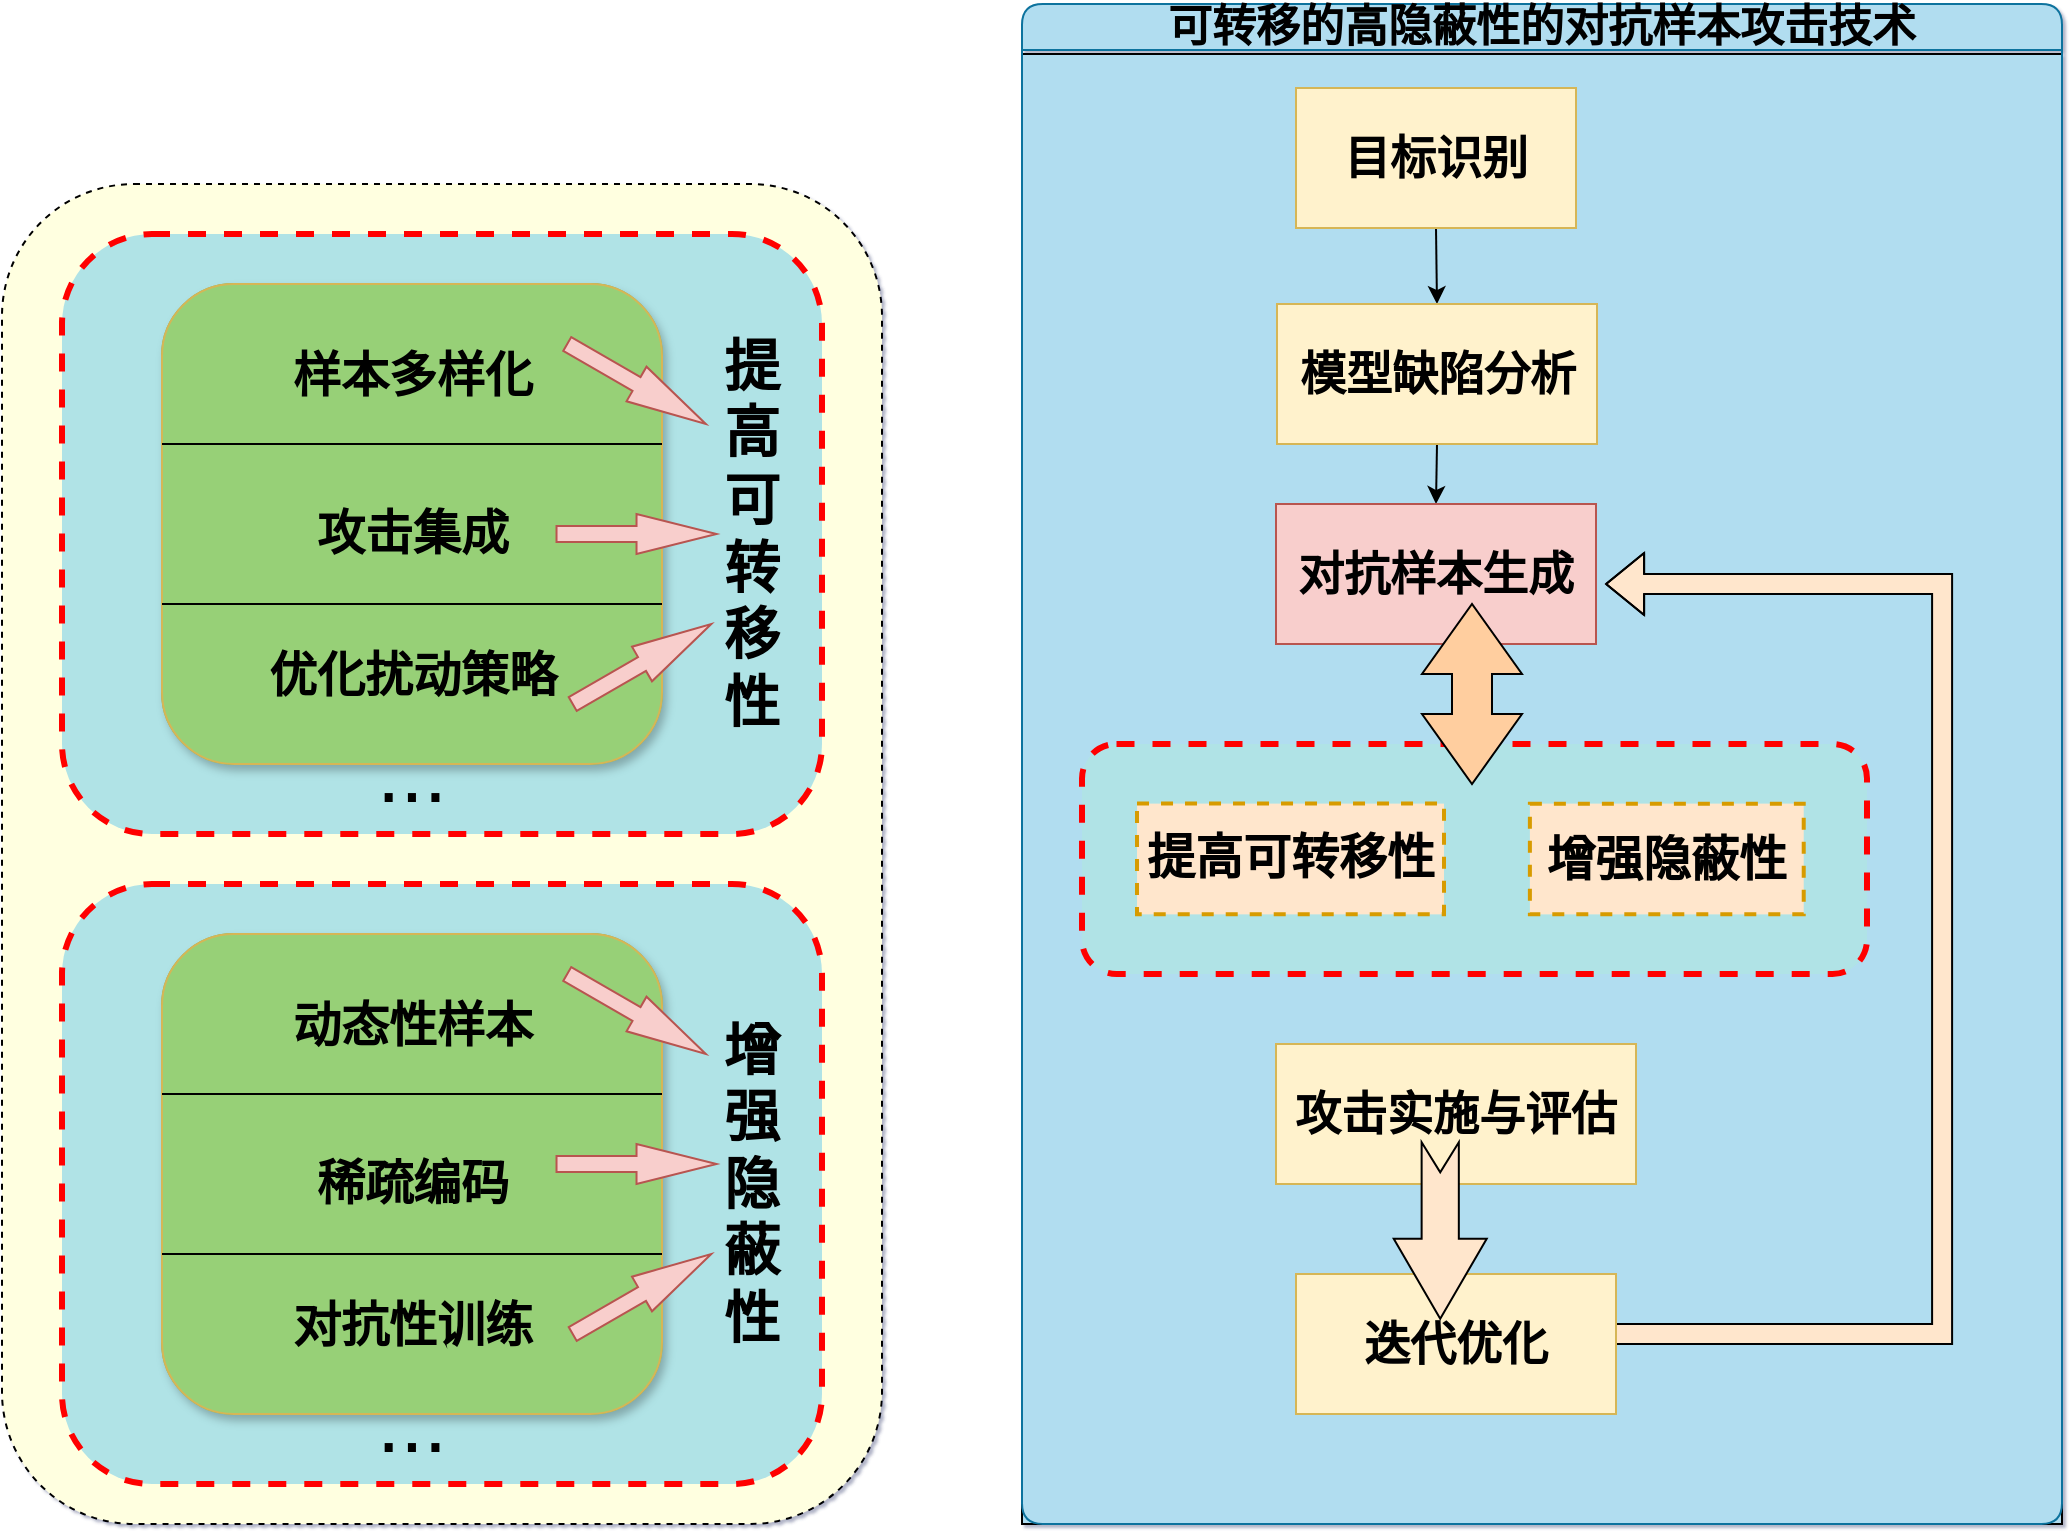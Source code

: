 <mxfile version="24.8.0">
  <diagram name="第 1 页" id="HA4UVDwD3Zuw-qyTp5fs">
    <mxGraphModel dx="2115" dy="1901" grid="1" gridSize="10" guides="1" tooltips="1" connect="1" arrows="1" fold="1" page="1" pageScale="1" pageWidth="827" pageHeight="1169" background="#FFFFFF" math="0" shadow="1">
      <root>
        <mxCell id="0" />
        <mxCell id="1" parent="0" />
        <mxCell id="avuRpU4u4uQsAYTOEr3t-49" value="" style="rounded=0;whiteSpace=wrap;html=1;fillColor=#B1DDF0;" parent="1" vertex="1">
          <mxGeometry x="200" y="-575" width="520" height="735" as="geometry" />
        </mxCell>
        <mxCell id="MQWxd4llmsT6GIJLcgqH-2" value="&lt;font style=&quot;font-size: 22px;&quot;&gt;可转移的高隐蔽性的对抗样本攻击技术&lt;/font&gt;" style="swimlane;whiteSpace=wrap;html=1;movable=1;resizable=1;rotatable=1;deletable=1;editable=1;locked=0;connectable=1;fillColor=#B1DDF0;strokeColor=#10739e;swimlaneFillColor=none;rounded=1;labelBackgroundColor=none;" parent="1" vertex="1">
          <mxGeometry x="200" y="-600" width="520" height="760" as="geometry" />
        </mxCell>
        <mxCell id="avuRpU4u4uQsAYTOEr3t-48" value="" style="group;movable=1;resizable=1;rotatable=1;deletable=1;editable=1;locked=0;connectable=1;" parent="MQWxd4llmsT6GIJLcgqH-2" vertex="1" connectable="0">
          <mxGeometry x="122.5" y="105" width="355.5" height="590" as="geometry" />
        </mxCell>
        <mxCell id="MQWxd4llmsT6GIJLcgqH-11" style="edgeStyle=orthogonalEdgeStyle;rounded=0;orthogonalLoop=1;jettySize=auto;html=1;exitX=0.5;exitY=1;exitDx=0;exitDy=0;entryX=0.5;entryY=0;entryDx=0;entryDy=0;movable=1;resizable=1;rotatable=1;deletable=1;editable=1;locked=0;connectable=1;" parent="avuRpU4u4uQsAYTOEr3t-48" source="MQWxd4llmsT6GIJLcgqH-4" target="MQWxd4llmsT6GIJLcgqH-5" edge="1">
          <mxGeometry relative="1" as="geometry" />
        </mxCell>
        <mxCell id="MQWxd4llmsT6GIJLcgqH-4" value="&lt;b&gt;&lt;font style=&quot;font-size: 23px;&quot;&gt;目标识别&lt;/font&gt;&lt;/b&gt;" style="rounded=0;whiteSpace=wrap;html=1;fillColor=#fff2cc;strokeColor=#d6b656;movable=1;resizable=1;rotatable=1;deletable=1;editable=1;locked=0;connectable=1;" parent="avuRpU4u4uQsAYTOEr3t-48" vertex="1">
          <mxGeometry x="14.5" y="-63" width="140" height="70" as="geometry" />
        </mxCell>
        <mxCell id="MQWxd4llmsT6GIJLcgqH-12" style="edgeStyle=orthogonalEdgeStyle;rounded=0;orthogonalLoop=1;jettySize=auto;html=1;exitX=0.5;exitY=1;exitDx=0;exitDy=0;entryX=0.5;entryY=0;entryDx=0;entryDy=0;movable=1;resizable=1;rotatable=1;deletable=1;editable=1;locked=0;connectable=1;" parent="avuRpU4u4uQsAYTOEr3t-48" source="MQWxd4llmsT6GIJLcgqH-5" target="MQWxd4llmsT6GIJLcgqH-6" edge="1">
          <mxGeometry relative="1" as="geometry" />
        </mxCell>
        <mxCell id="MQWxd4llmsT6GIJLcgqH-5" value="&lt;span style=&quot;font-size: 23px;&quot;&gt;&lt;b&gt;模型缺陷分析&lt;/b&gt;&lt;/span&gt;" style="rounded=0;whiteSpace=wrap;html=1;fillColor=#fff2cc;strokeColor=#d6b656;movable=1;resizable=1;rotatable=1;deletable=1;editable=1;locked=0;connectable=1;" parent="avuRpU4u4uQsAYTOEr3t-48" vertex="1">
          <mxGeometry x="5" y="45" width="160" height="70" as="geometry" />
        </mxCell>
        <mxCell id="MQWxd4llmsT6GIJLcgqH-6" value="&lt;span style=&quot;font-size: 23px;&quot;&gt;&lt;b&gt;对抗样本生成&lt;/b&gt;&lt;/span&gt;" style="rounded=0;whiteSpace=wrap;html=1;fillColor=#f8cecc;strokeColor=#b85450;movable=1;resizable=1;rotatable=1;deletable=1;editable=1;locked=0;connectable=1;" parent="avuRpU4u4uQsAYTOEr3t-48" vertex="1">
          <mxGeometry x="4.5" y="145" width="160" height="70" as="geometry" />
        </mxCell>
        <mxCell id="MQWxd4llmsT6GIJLcgqH-9" value="&lt;span style=&quot;font-size: 23px;&quot;&gt;&lt;b&gt;攻击实施与评估&lt;/b&gt;&lt;/span&gt;" style="rounded=0;whiteSpace=wrap;html=1;fillColor=#fff2cc;strokeColor=#d6b656;movable=1;resizable=1;rotatable=1;deletable=1;editable=1;locked=0;connectable=1;" parent="avuRpU4u4uQsAYTOEr3t-48" vertex="1">
          <mxGeometry x="4.5" y="415" width="180" height="70" as="geometry" />
        </mxCell>
        <mxCell id="MQWxd4llmsT6GIJLcgqH-23" style="edgeStyle=orthogonalEdgeStyle;rounded=0;orthogonalLoop=1;jettySize=auto;html=1;shape=flexArrow;fillColor=#FFE6CC;movable=1;resizable=1;rotatable=1;deletable=1;editable=1;locked=0;connectable=1;" parent="avuRpU4u4uQsAYTOEr3t-48" edge="1">
          <mxGeometry relative="1" as="geometry">
            <Array as="points">
              <mxPoint x="337.55" y="560" />
              <mxPoint x="337.55" y="185" />
              <mxPoint x="146.55" y="185" />
            </Array>
            <mxPoint x="169.05" y="185" as="targetPoint" />
            <mxPoint x="159.05" y="560" as="sourcePoint" />
          </mxGeometry>
        </mxCell>
        <mxCell id="MQWxd4llmsT6GIJLcgqH-10" value="&lt;span style=&quot;font-size: 23px;&quot;&gt;&lt;b&gt;迭代优化&lt;/b&gt;&lt;/span&gt;" style="rounded=0;whiteSpace=wrap;html=1;fillColor=#fff2cc;strokeColor=#d6b656;movable=1;resizable=1;rotatable=1;deletable=1;editable=1;locked=0;connectable=1;" parent="avuRpU4u4uQsAYTOEr3t-48" vertex="1">
          <mxGeometry x="14.5" y="530" width="160" height="70" as="geometry" />
        </mxCell>
        <mxCell id="eit7i80TBagA0Y27QY0m-10" value="" style="html=1;shadow=0;dashed=0;align=center;verticalAlign=middle;shape=mxgraph.arrows2.arrow;dy=0.6;dx=40;notch=15;rotation=90;fillColor=#FFE6CC;movable=1;resizable=1;rotatable=1;deletable=1;editable=1;locked=0;connectable=1;" parent="avuRpU4u4uQsAYTOEr3t-48" vertex="1">
          <mxGeometry x="42.49" y="485" width="88.25" height="46.5" as="geometry" />
        </mxCell>
        <mxCell id="eit7i80TBagA0Y27QY0m-4" value="" style="rounded=1;whiteSpace=wrap;html=1;fillColor=#FFFFE0;dashed=1;strokeWidth=1;strokeColor=default;perimeterSpacing=0;movable=1;resizable=1;rotatable=1;deletable=1;editable=1;locked=0;connectable=1;" parent="1" vertex="1">
          <mxGeometry x="-310" y="-510" width="440" height="670" as="geometry" />
        </mxCell>
        <mxCell id="MQWxd4llmsT6GIJLcgqH-7" value="" style="rounded=1;whiteSpace=wrap;html=1;fillColor=#b0e3e6;strokeColor=#FF0000;movable=1;resizable=1;rotatable=1;deletable=1;editable=1;locked=0;connectable=1;dashed=1;strokeWidth=3;" parent="1" vertex="1">
          <mxGeometry x="-280" y="-485" width="380" height="300" as="geometry" />
        </mxCell>
        <mxCell id="avuRpU4u4uQsAYTOEr3t-28" value="&lt;font style=&quot;font-size: 42px;&quot;&gt;...&lt;/font&gt;" style="text;html=1;align=center;verticalAlign=middle;whiteSpace=wrap;rounded=0;movable=1;resizable=1;rotatable=1;deletable=1;editable=1;locked=0;connectable=1;" parent="1" vertex="1">
          <mxGeometry x="-135" y="-230" width="60" height="30" as="geometry" />
        </mxCell>
        <mxCell id="avuRpU4u4uQsAYTOEr3t-31" value="&lt;b style=&quot;&quot;&gt;&lt;font style=&quot;font-size: 28px;&quot;&gt;提高可转移性&lt;/font&gt;&lt;/b&gt;" style="text;html=1;align=center;verticalAlign=middle;whiteSpace=wrap;rounded=0;movable=1;resizable=1;rotatable=1;deletable=1;editable=1;locked=0;connectable=1;" parent="1" vertex="1">
          <mxGeometry x="50" y="-450" width="30" height="230" as="geometry" />
        </mxCell>
        <mxCell id="avuRpU4u4uQsAYTOEr3t-13" value="" style="group;movable=1;resizable=1;rotatable=1;deletable=1;editable=1;locked=0;connectable=1;fillColor=#d5e8d4;strokeColor=#82b366;rounded=1;shadow=1;" parent="1" vertex="1" connectable="0">
          <mxGeometry x="-230" y="-460" width="250" height="240" as="geometry" />
        </mxCell>
        <mxCell id="avuRpU4u4uQsAYTOEr3t-14" value="" style="rounded=1;whiteSpace=wrap;html=1;fillColor=#97D077;strokeColor=#d6b656;movable=1;resizable=1;rotatable=1;deletable=1;editable=1;locked=0;connectable=1;" parent="avuRpU4u4uQsAYTOEr3t-13" vertex="1">
          <mxGeometry width="250.0" height="240" as="geometry" />
        </mxCell>
        <mxCell id="avuRpU4u4uQsAYTOEr3t-15" value="&lt;span style=&quot;font-size: 24px;&quot;&gt;&lt;b&gt;样本多样化&lt;/b&gt;&lt;/span&gt;" style="text;html=1;align=center;verticalAlign=middle;whiteSpace=wrap;rounded=0;movable=1;resizable=1;rotatable=1;deletable=1;editable=1;locked=0;connectable=1;" parent="avuRpU4u4uQsAYTOEr3t-13" vertex="1">
          <mxGeometry x="32.738" y="19.996" width="184.524" height="51.429" as="geometry" />
        </mxCell>
        <mxCell id="avuRpU4u4uQsAYTOEr3t-16" value="&lt;b&gt;&lt;font style=&quot;font-size: 24px;&quot;&gt;优化扰动策略&lt;/font&gt;&lt;/b&gt;" style="text;html=1;align=center;verticalAlign=middle;whiteSpace=wrap;rounded=0;movable=1;resizable=1;rotatable=1;deletable=1;editable=1;locked=0;connectable=1;" parent="avuRpU4u4uQsAYTOEr3t-13" vertex="1">
          <mxGeometry x="32.738" y="169.996" width="184.524" height="51.429" as="geometry" />
        </mxCell>
        <mxCell id="avuRpU4u4uQsAYTOEr3t-17" style="rounded=0;orthogonalLoop=1;jettySize=auto;html=1;exitX=0;exitY=0.75;exitDx=0;exitDy=0;entryX=1;entryY=0.75;entryDx=0;entryDy=0;endArrow=none;endFill=0;movable=1;resizable=1;rotatable=1;deletable=1;editable=1;locked=0;connectable=1;" parent="avuRpU4u4uQsAYTOEr3t-13" edge="1">
          <mxGeometry relative="1" as="geometry">
            <mxPoint y="160" as="sourcePoint" />
            <mxPoint x="250.0" y="160" as="targetPoint" />
          </mxGeometry>
        </mxCell>
        <mxCell id="avuRpU4u4uQsAYTOEr3t-18" style="rounded=0;orthogonalLoop=1;jettySize=auto;html=1;exitX=0;exitY=0.25;exitDx=0;exitDy=0;entryX=1;entryY=0.25;entryDx=0;entryDy=0;endArrow=none;endFill=0;movable=1;resizable=1;rotatable=1;deletable=1;editable=1;locked=0;connectable=1;" parent="avuRpU4u4uQsAYTOEr3t-13" edge="1">
          <mxGeometry relative="1" as="geometry">
            <mxPoint y="80.0" as="sourcePoint" />
            <mxPoint x="250.0" y="80.0" as="targetPoint" />
          </mxGeometry>
        </mxCell>
        <mxCell id="avuRpU4u4uQsAYTOEr3t-19" value="&lt;b&gt;&lt;font style=&quot;font-size: 24px;&quot;&gt;攻击集成&lt;/font&gt;&lt;/b&gt;" style="text;html=1;align=center;verticalAlign=middle;whiteSpace=wrap;rounded=0;movable=1;resizable=1;rotatable=1;deletable=1;editable=1;locked=0;connectable=1;" parent="avuRpU4u4uQsAYTOEr3t-13" vertex="1">
          <mxGeometry x="32.738" y="110.0" width="184.524" height="30" as="geometry" />
        </mxCell>
        <mxCell id="cStiTa7sKsKJk0D98hzE-12" value="" style="html=1;shadow=0;dashed=0;align=center;verticalAlign=middle;shape=mxgraph.arrows2.arrow;dy=0.6;dx=40;direction=north;notch=0;fillColor=#f8cecc;strokeColor=#b85450;rotation=120;" vertex="1" parent="avuRpU4u4uQsAYTOEr3t-13">
          <mxGeometry x="227.26" y="10" width="20" height="80" as="geometry" />
        </mxCell>
        <mxCell id="cStiTa7sKsKJk0D98hzE-17" value="" style="html=1;shadow=0;dashed=0;align=center;verticalAlign=middle;shape=mxgraph.arrows2.arrow;dy=0.6;dx=40;direction=north;notch=0;fillColor=#f8cecc;strokeColor=#b85450;rotation=90;" vertex="1" parent="avuRpU4u4uQsAYTOEr3t-13">
          <mxGeometry x="227.26" y="85" width="20" height="80" as="geometry" />
        </mxCell>
        <mxCell id="avuRpU4u4uQsAYTOEr3t-32" value="" style="rounded=1;whiteSpace=wrap;html=1;fillColor=#b0e3e6;strokeColor=#FF0000;movable=1;resizable=1;rotatable=1;deletable=1;editable=1;locked=0;connectable=1;dashed=1;strokeWidth=3;" parent="1" vertex="1">
          <mxGeometry x="-280" y="-160" width="380" height="300" as="geometry" />
        </mxCell>
        <mxCell id="avuRpU4u4uQsAYTOEr3t-33" value="&lt;font style=&quot;font-size: 42px;&quot;&gt;...&lt;/font&gt;" style="text;html=1;align=center;verticalAlign=middle;whiteSpace=wrap;rounded=0;movable=1;resizable=1;rotatable=1;deletable=1;editable=1;locked=0;connectable=1;" parent="1" vertex="1">
          <mxGeometry x="-135" y="95" width="60" height="30" as="geometry" />
        </mxCell>
        <mxCell id="avuRpU4u4uQsAYTOEr3t-34" value="&lt;b style=&quot;&quot;&gt;&lt;font style=&quot;font-size: 28px;&quot;&gt;增强隐蔽性&lt;/font&gt;&lt;/b&gt;" style="text;html=1;align=center;verticalAlign=middle;whiteSpace=wrap;rounded=0;movable=1;resizable=1;rotatable=1;deletable=1;editable=1;locked=0;connectable=1;" parent="1" vertex="1">
          <mxGeometry x="50" y="-125" width="30" height="230" as="geometry" />
        </mxCell>
        <mxCell id="avuRpU4u4uQsAYTOEr3t-35" value="" style="group;movable=1;resizable=1;rotatable=1;deletable=1;editable=1;locked=0;connectable=1;fillColor=#d5e8d4;strokeColor=#82b366;rounded=1;shadow=1;" parent="1" vertex="1" connectable="0">
          <mxGeometry x="-230" y="-135" width="250" height="240" as="geometry" />
        </mxCell>
        <mxCell id="avuRpU4u4uQsAYTOEr3t-36" value="" style="rounded=1;whiteSpace=wrap;html=1;fillColor=#97D077;strokeColor=#d6b656;movable=1;resizable=1;rotatable=1;deletable=1;editable=1;locked=0;connectable=1;" parent="avuRpU4u4uQsAYTOEr3t-35" vertex="1">
          <mxGeometry width="250.0" height="240" as="geometry" />
        </mxCell>
        <mxCell id="avuRpU4u4uQsAYTOEr3t-38" value="&lt;b&gt;&lt;font style=&quot;font-size: 24px;&quot;&gt;对抗性训练&lt;/font&gt;&lt;/b&gt;" style="text;html=1;align=center;verticalAlign=middle;whiteSpace=wrap;rounded=0;movable=1;resizable=1;rotatable=1;deletable=1;editable=1;locked=0;connectable=1;" parent="avuRpU4u4uQsAYTOEr3t-35" vertex="1">
          <mxGeometry x="32.738" y="169.996" width="184.524" height="51.429" as="geometry" />
        </mxCell>
        <mxCell id="avuRpU4u4uQsAYTOEr3t-39" style="rounded=0;orthogonalLoop=1;jettySize=auto;html=1;exitX=0;exitY=0.75;exitDx=0;exitDy=0;entryX=1;entryY=0.75;entryDx=0;entryDy=0;endArrow=none;endFill=0;movable=1;resizable=1;rotatable=1;deletable=1;editable=1;locked=0;connectable=1;" parent="avuRpU4u4uQsAYTOEr3t-35" edge="1">
          <mxGeometry relative="1" as="geometry">
            <mxPoint y="160" as="sourcePoint" />
            <mxPoint x="250.0" y="160" as="targetPoint" />
          </mxGeometry>
        </mxCell>
        <mxCell id="avuRpU4u4uQsAYTOEr3t-40" style="rounded=0;orthogonalLoop=1;jettySize=auto;html=1;exitX=0;exitY=0.25;exitDx=0;exitDy=0;entryX=1;entryY=0.25;entryDx=0;entryDy=0;endArrow=none;endFill=0;movable=1;resizable=1;rotatable=1;deletable=1;editable=1;locked=0;connectable=1;" parent="avuRpU4u4uQsAYTOEr3t-35" edge="1">
          <mxGeometry relative="1" as="geometry">
            <mxPoint y="80.0" as="sourcePoint" />
            <mxPoint x="250.0" y="80.0" as="targetPoint" />
          </mxGeometry>
        </mxCell>
        <mxCell id="avuRpU4u4uQsAYTOEr3t-41" value="&lt;b&gt;&lt;font style=&quot;font-size: 24px;&quot;&gt;稀疏编码&lt;/font&gt;&lt;/b&gt;" style="text;html=1;align=center;verticalAlign=middle;whiteSpace=wrap;rounded=0;movable=1;resizable=1;rotatable=1;deletable=1;editable=1;locked=0;connectable=1;" parent="avuRpU4u4uQsAYTOEr3t-35" vertex="1">
          <mxGeometry x="32.738" y="110.0" width="184.524" height="30" as="geometry" />
        </mxCell>
        <mxCell id="avuRpU4u4uQsAYTOEr3t-37" value="&lt;span style=&quot;font-size: 24px;&quot;&gt;&lt;b&gt;动态性样本&lt;/b&gt;&lt;/span&gt;" style="text;html=1;align=center;verticalAlign=middle;whiteSpace=wrap;rounded=0;movable=1;resizable=1;rotatable=1;deletable=1;editable=1;locked=0;connectable=1;" parent="avuRpU4u4uQsAYTOEr3t-35" vertex="1">
          <mxGeometry x="32.738" y="19.996" width="184.524" height="51.429" as="geometry" />
        </mxCell>
        <mxCell id="cStiTa7sKsKJk0D98hzE-19" value="" style="html=1;shadow=0;dashed=0;align=center;verticalAlign=middle;shape=mxgraph.arrows2.arrow;dy=0.6;dx=40;direction=north;notch=0;fillColor=#f8cecc;strokeColor=#b85450;rotation=120;" vertex="1" parent="avuRpU4u4uQsAYTOEr3t-35">
          <mxGeometry x="227.26" width="20" height="80" as="geometry" />
        </mxCell>
        <mxCell id="cStiTa7sKsKJk0D98hzE-20" value="" style="html=1;shadow=0;dashed=0;align=center;verticalAlign=middle;shape=mxgraph.arrows2.arrow;dy=0.6;dx=40;direction=north;notch=0;fillColor=#f8cecc;strokeColor=#b85450;rotation=90;" vertex="1" parent="avuRpU4u4uQsAYTOEr3t-35">
          <mxGeometry x="227.26" y="75" width="20" height="80" as="geometry" />
        </mxCell>
        <mxCell id="cStiTa7sKsKJk0D98hzE-21" value="" style="html=1;shadow=0;dashed=0;align=center;verticalAlign=middle;shape=mxgraph.arrows2.arrow;dy=0.6;dx=40;direction=north;notch=0;fillColor=#f8cecc;strokeColor=#b85450;rotation=60;" vertex="1" parent="avuRpU4u4uQsAYTOEr3t-35">
          <mxGeometry x="230" y="140" width="20" height="80" as="geometry" />
        </mxCell>
        <mxCell id="cStiTa7sKsKJk0D98hzE-9" value="" style="group" vertex="1" connectable="0" parent="1">
          <mxGeometry x="230" y="-230" width="392.5" height="115" as="geometry" />
        </mxCell>
        <mxCell id="cStiTa7sKsKJk0D98hzE-5" value="" style="rounded=1;whiteSpace=wrap;html=1;fillColor=#b0e3e6;strokeColor=#FF0000;movable=1;resizable=1;rotatable=1;deletable=1;editable=1;locked=0;connectable=1;dashed=1;strokeWidth=3;" vertex="1" parent="cStiTa7sKsKJk0D98hzE-9">
          <mxGeometry width="392.5" height="115" as="geometry" />
        </mxCell>
        <mxCell id="cStiTa7sKsKJk0D98hzE-7" value="&lt;p class=&quot;MsoNormal&quot;&gt;&lt;span style=&quot;font-family: 微软雅黑;&quot;&gt;&lt;b style=&quot;&quot;&gt;&lt;font style=&quot;font-size: 24px;&quot;&gt;提高可转移性&lt;/font&gt;&lt;/b&gt;&lt;/span&gt;&lt;/p&gt;" style="rounded=0;whiteSpace=wrap;html=1;fillColor=#ffe6cc;strokeColor=#d79b00;dashed=1;strokeWidth=2;" vertex="1" parent="cStiTa7sKsKJk0D98hzE-9">
          <mxGeometry x="27.51" y="29.81" width="153.49" height="55.37" as="geometry" />
        </mxCell>
        <mxCell id="cStiTa7sKsKJk0D98hzE-8" value="&lt;p class=&quot;MsoNormal&quot;&gt;&lt;span style=&quot;font-family: 微软雅黑;&quot;&gt;&lt;b style=&quot;&quot;&gt;&lt;font style=&quot;font-size: 24px;&quot;&gt;增强隐蔽性&lt;/font&gt;&lt;/b&gt;&lt;/span&gt;&lt;/p&gt;" style="rounded=0;whiteSpace=wrap;html=1;fillColor=#ffe6cc;strokeColor=#d79b00;dashed=1;strokeWidth=2;" vertex="1" parent="cStiTa7sKsKJk0D98hzE-9">
          <mxGeometry x="223.942" y="29.815" width="136.919" height="55.37" as="geometry" />
        </mxCell>
        <mxCell id="cStiTa7sKsKJk0D98hzE-11" value="" style="html=1;shadow=0;dashed=0;align=center;verticalAlign=middle;shape=mxgraph.arrows2.twoWayArrow;dy=0.6;dx=35;rotation=90;fillColor=#FFCE9F;" vertex="1" parent="1">
          <mxGeometry x="380" y="-280" width="90" height="50" as="geometry" />
        </mxCell>
        <mxCell id="cStiTa7sKsKJk0D98hzE-18" value="" style="html=1;shadow=0;dashed=0;align=center;verticalAlign=middle;shape=mxgraph.arrows2.arrow;dy=0.6;dx=40;direction=north;notch=0;fillColor=#f8cecc;strokeColor=#b85450;rotation=60;" vertex="1" parent="1">
          <mxGeometry y="-310" width="20" height="80" as="geometry" />
        </mxCell>
      </root>
    </mxGraphModel>
  </diagram>
</mxfile>
